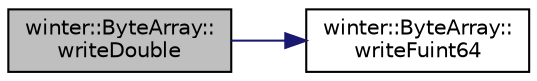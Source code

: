 digraph "winter::ByteArray::writeDouble"
{
 // LATEX_PDF_SIZE
  edge [fontname="Helvetica",fontsize="10",labelfontname="Helvetica",labelfontsize="10"];
  node [fontname="Helvetica",fontsize="10",shape=record];
  rankdir="LR";
  Node1 [label="winter::ByteArray::\lwriteDouble",height=0.2,width=0.4,color="black", fillcolor="grey75", style="filled", fontcolor="black",tooltip="写入double类型的数据"];
  Node1 -> Node2 [color="midnightblue",fontsize="10",style="solid",fontname="Helvetica"];
  Node2 [label="winter::ByteArray::\lwriteFuint64",height=0.2,width=0.4,color="black", fillcolor="white", style="filled",URL="$classwinter_1_1ByteArray.html#a158410c2d30e968044ed6797fb4add0b",tooltip="写入固定长度uint64_t类型的数据(大端/小端)"];
}
